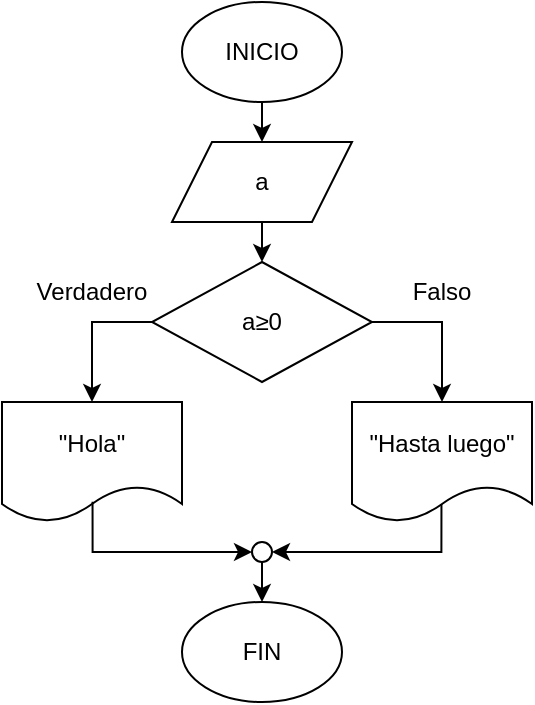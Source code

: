 <mxfile version="21.6.5" type="device">
  <diagram id="C5RBs43oDa-KdzZeNtuy" name="Page-1">
    <mxGraphModel dx="714" dy="418" grid="1" gridSize="10" guides="1" tooltips="1" connect="1" arrows="1" fold="1" page="1" pageScale="1" pageWidth="827" pageHeight="1169" math="0" shadow="0">
      <root>
        <mxCell id="WIyWlLk6GJQsqaUBKTNV-0" />
        <mxCell id="WIyWlLk6GJQsqaUBKTNV-1" parent="WIyWlLk6GJQsqaUBKTNV-0" />
        <mxCell id="7NOALjSgeBlPAl4TsL1B-9" style="edgeStyle=orthogonalEdgeStyle;rounded=0;orthogonalLoop=1;jettySize=auto;html=1;exitX=0.5;exitY=1;exitDx=0;exitDy=0;entryX=0.5;entryY=0;entryDx=0;entryDy=0;" parent="WIyWlLk6GJQsqaUBKTNV-1" source="7NOALjSgeBlPAl4TsL1B-0" target="7NOALjSgeBlPAl4TsL1B-4" edge="1">
          <mxGeometry relative="1" as="geometry" />
        </mxCell>
        <mxCell id="7NOALjSgeBlPAl4TsL1B-0" value="INICIO" style="ellipse;whiteSpace=wrap;html=1;" parent="WIyWlLk6GJQsqaUBKTNV-1" vertex="1">
          <mxGeometry x="390" y="210" width="80" height="50" as="geometry" />
        </mxCell>
        <mxCell id="7NOALjSgeBlPAl4TsL1B-1" value="FIN" style="ellipse;whiteSpace=wrap;html=1;" parent="WIyWlLk6GJQsqaUBKTNV-1" vertex="1">
          <mxGeometry x="390" y="510" width="80" height="50" as="geometry" />
        </mxCell>
        <mxCell id="7NOALjSgeBlPAl4TsL1B-12" style="edgeStyle=orthogonalEdgeStyle;rounded=0;orthogonalLoop=1;jettySize=auto;html=1;exitX=0;exitY=0.5;exitDx=0;exitDy=0;entryX=0.5;entryY=0;entryDx=0;entryDy=0;" parent="WIyWlLk6GJQsqaUBKTNV-1" source="7NOALjSgeBlPAl4TsL1B-2" target="7NOALjSgeBlPAl4TsL1B-6" edge="1">
          <mxGeometry relative="1" as="geometry" />
        </mxCell>
        <mxCell id="7NOALjSgeBlPAl4TsL1B-17" style="edgeStyle=orthogonalEdgeStyle;rounded=0;orthogonalLoop=1;jettySize=auto;html=1;exitX=1;exitY=0.5;exitDx=0;exitDy=0;entryX=0.5;entryY=0;entryDx=0;entryDy=0;" parent="WIyWlLk6GJQsqaUBKTNV-1" source="7NOALjSgeBlPAl4TsL1B-2" target="7NOALjSgeBlPAl4TsL1B-16" edge="1">
          <mxGeometry relative="1" as="geometry" />
        </mxCell>
        <mxCell id="7NOALjSgeBlPAl4TsL1B-2" value="a≥0" style="rhombus;whiteSpace=wrap;html=1;" parent="WIyWlLk6GJQsqaUBKTNV-1" vertex="1">
          <mxGeometry x="375" y="340" width="110" height="60" as="geometry" />
        </mxCell>
        <mxCell id="7NOALjSgeBlPAl4TsL1B-10" style="edgeStyle=orthogonalEdgeStyle;rounded=0;orthogonalLoop=1;jettySize=auto;html=1;exitX=0.5;exitY=1;exitDx=0;exitDy=0;entryX=0.5;entryY=0;entryDx=0;entryDy=0;" parent="WIyWlLk6GJQsqaUBKTNV-1" source="7NOALjSgeBlPAl4TsL1B-4" target="7NOALjSgeBlPAl4TsL1B-2" edge="1">
          <mxGeometry relative="1" as="geometry" />
        </mxCell>
        <mxCell id="7NOALjSgeBlPAl4TsL1B-4" value="a" style="shape=parallelogram;perimeter=parallelogramPerimeter;whiteSpace=wrap;html=1;fixedSize=1;" parent="WIyWlLk6GJQsqaUBKTNV-1" vertex="1">
          <mxGeometry x="385" y="280" width="90" height="40" as="geometry" />
        </mxCell>
        <mxCell id="7NOALjSgeBlPAl4TsL1B-6" value="&quot;Hola&quot;" style="shape=document;whiteSpace=wrap;html=1;boundedLbl=1;" parent="WIyWlLk6GJQsqaUBKTNV-1" vertex="1">
          <mxGeometry x="300" y="410" width="90" height="60" as="geometry" />
        </mxCell>
        <mxCell id="7NOALjSgeBlPAl4TsL1B-15" style="edgeStyle=orthogonalEdgeStyle;rounded=0;orthogonalLoop=1;jettySize=auto;html=1;exitX=0;exitY=1;exitDx=0;exitDy=0;entryX=0.5;entryY=0;entryDx=0;entryDy=0;" parent="WIyWlLk6GJQsqaUBKTNV-1" source="7NOALjSgeBlPAl4TsL1B-7" target="7NOALjSgeBlPAl4TsL1B-1" edge="1">
          <mxGeometry relative="1" as="geometry" />
        </mxCell>
        <mxCell id="7NOALjSgeBlPAl4TsL1B-18" style="edgeStyle=orthogonalEdgeStyle;rounded=0;orthogonalLoop=1;jettySize=auto;html=1;exitX=1;exitY=0.5;exitDx=0;exitDy=0;entryX=0.497;entryY=0.843;entryDx=0;entryDy=0;entryPerimeter=0;startArrow=classic;startFill=1;endArrow=none;endFill=0;" parent="WIyWlLk6GJQsqaUBKTNV-1" source="7NOALjSgeBlPAl4TsL1B-7" target="7NOALjSgeBlPAl4TsL1B-16" edge="1">
          <mxGeometry relative="1" as="geometry">
            <Array as="points">
              <mxPoint x="520" y="485" />
            </Array>
          </mxGeometry>
        </mxCell>
        <mxCell id="7NOALjSgeBlPAl4TsL1B-19" style="edgeStyle=orthogonalEdgeStyle;rounded=0;orthogonalLoop=1;jettySize=auto;html=1;exitX=0;exitY=0.5;exitDx=0;exitDy=0;entryX=0.503;entryY=0.832;entryDx=0;entryDy=0;entryPerimeter=0;startArrow=classic;startFill=1;endArrow=none;endFill=0;" parent="WIyWlLk6GJQsqaUBKTNV-1" source="7NOALjSgeBlPAl4TsL1B-7" target="7NOALjSgeBlPAl4TsL1B-6" edge="1">
          <mxGeometry relative="1" as="geometry">
            <Array as="points">
              <mxPoint x="345" y="485" />
            </Array>
          </mxGeometry>
        </mxCell>
        <mxCell id="7NOALjSgeBlPAl4TsL1B-7" value="" style="ellipse;whiteSpace=wrap;html=1;aspect=fixed;" parent="WIyWlLk6GJQsqaUBKTNV-1" vertex="1">
          <mxGeometry x="425" y="480" width="10" height="10" as="geometry" />
        </mxCell>
        <mxCell id="7NOALjSgeBlPAl4TsL1B-16" value="&quot;Hasta luego&quot;" style="shape=document;whiteSpace=wrap;html=1;boundedLbl=1;" parent="WIyWlLk6GJQsqaUBKTNV-1" vertex="1">
          <mxGeometry x="475" y="410" width="90" height="60" as="geometry" />
        </mxCell>
        <mxCell id="W6uT_uMWIPKHwMX3RYvY-0" value="Verdadero" style="text;html=1;strokeColor=none;fillColor=none;align=center;verticalAlign=middle;whiteSpace=wrap;rounded=0;" parent="WIyWlLk6GJQsqaUBKTNV-1" vertex="1">
          <mxGeometry x="315" y="340" width="60" height="30" as="geometry" />
        </mxCell>
        <mxCell id="W6uT_uMWIPKHwMX3RYvY-1" value="Falso" style="text;html=1;strokeColor=none;fillColor=none;align=center;verticalAlign=middle;whiteSpace=wrap;rounded=0;" parent="WIyWlLk6GJQsqaUBKTNV-1" vertex="1">
          <mxGeometry x="490" y="340" width="60" height="30" as="geometry" />
        </mxCell>
      </root>
    </mxGraphModel>
  </diagram>
</mxfile>
